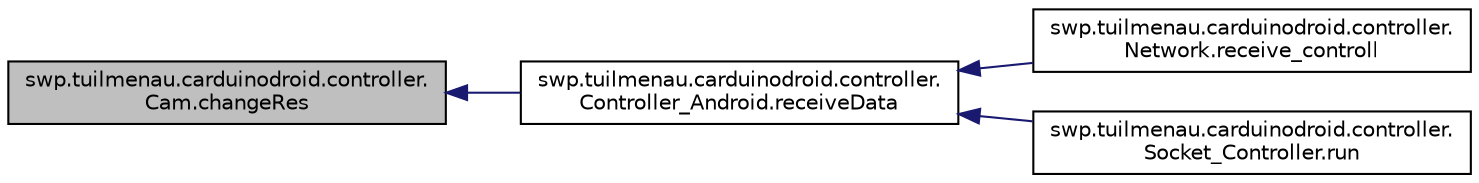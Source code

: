 digraph "swp.tuilmenau.carduinodroid.controller.Cam.changeRes"
{
  edge [fontname="Helvetica",fontsize="10",labelfontname="Helvetica",labelfontsize="10"];
  node [fontname="Helvetica",fontsize="10",shape=record];
  rankdir="LR";
  Node1 [label="swp.tuilmenau.carduinodroid.controller.\lCam.changeRes",height=0.2,width=0.4,color="black", fillcolor="grey75", style="filled", fontcolor="black"];
  Node1 -> Node2 [dir="back",color="midnightblue",fontsize="10",style="solid",fontname="Helvetica"];
  Node2 [label="swp.tuilmenau.carduinodroid.controller.\lController_Android.receiveData",height=0.2,width=0.4,color="black", fillcolor="white", style="filled",URL="$classswp_1_1tuilmenau_1_1carduinodroid_1_1controller_1_1_controller___android.html#aee7580998e493c8fafa0ddd0dff31704"];
  Node2 -> Node3 [dir="back",color="midnightblue",fontsize="10",style="solid",fontname="Helvetica"];
  Node3 [label="swp.tuilmenau.carduinodroid.controller.\lNetwork.receive_controll",height=0.2,width=0.4,color="black", fillcolor="white", style="filled",URL="$classswp_1_1tuilmenau_1_1carduinodroid_1_1controller_1_1_network.html#a3bdf599c2a8dfadbe3b2d8e7c00b8ab0"];
  Node2 -> Node4 [dir="back",color="midnightblue",fontsize="10",style="solid",fontname="Helvetica"];
  Node4 [label="swp.tuilmenau.carduinodroid.controller.\lSocket_Controller.run",height=0.2,width=0.4,color="black", fillcolor="white", style="filled",URL="$classswp_1_1tuilmenau_1_1carduinodroid_1_1controller_1_1_socket___controller.html#a490674a59c3992603e27ef75821e61d6"];
}
